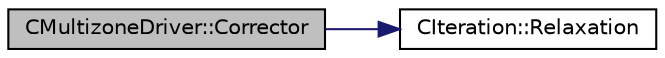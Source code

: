 digraph "CMultizoneDriver::Corrector"
{
 // LATEX_PDF_SIZE
  edge [fontname="Helvetica",fontsize="10",labelfontname="Helvetica",labelfontsize="10"];
  node [fontname="Helvetica",fontsize="10",shape=record];
  rankdir="LR";
  Node1 [label="CMultizoneDriver::Corrector",height=0.2,width=0.4,color="black", fillcolor="grey75", style="filled", fontcolor="black",tooltip="Use a corrector step to prevent convergence issues."];
  Node1 -> Node2 [color="midnightblue",fontsize="10",style="solid",fontname="Helvetica"];
  Node2 [label="CIteration::Relaxation",height=0.2,width=0.4,color="black", fillcolor="white", style="filled",URL="$classCIteration.html#adccb8642ef9b0a8fa4ddceb03ea83b23",tooltip="A virtual member."];
}
